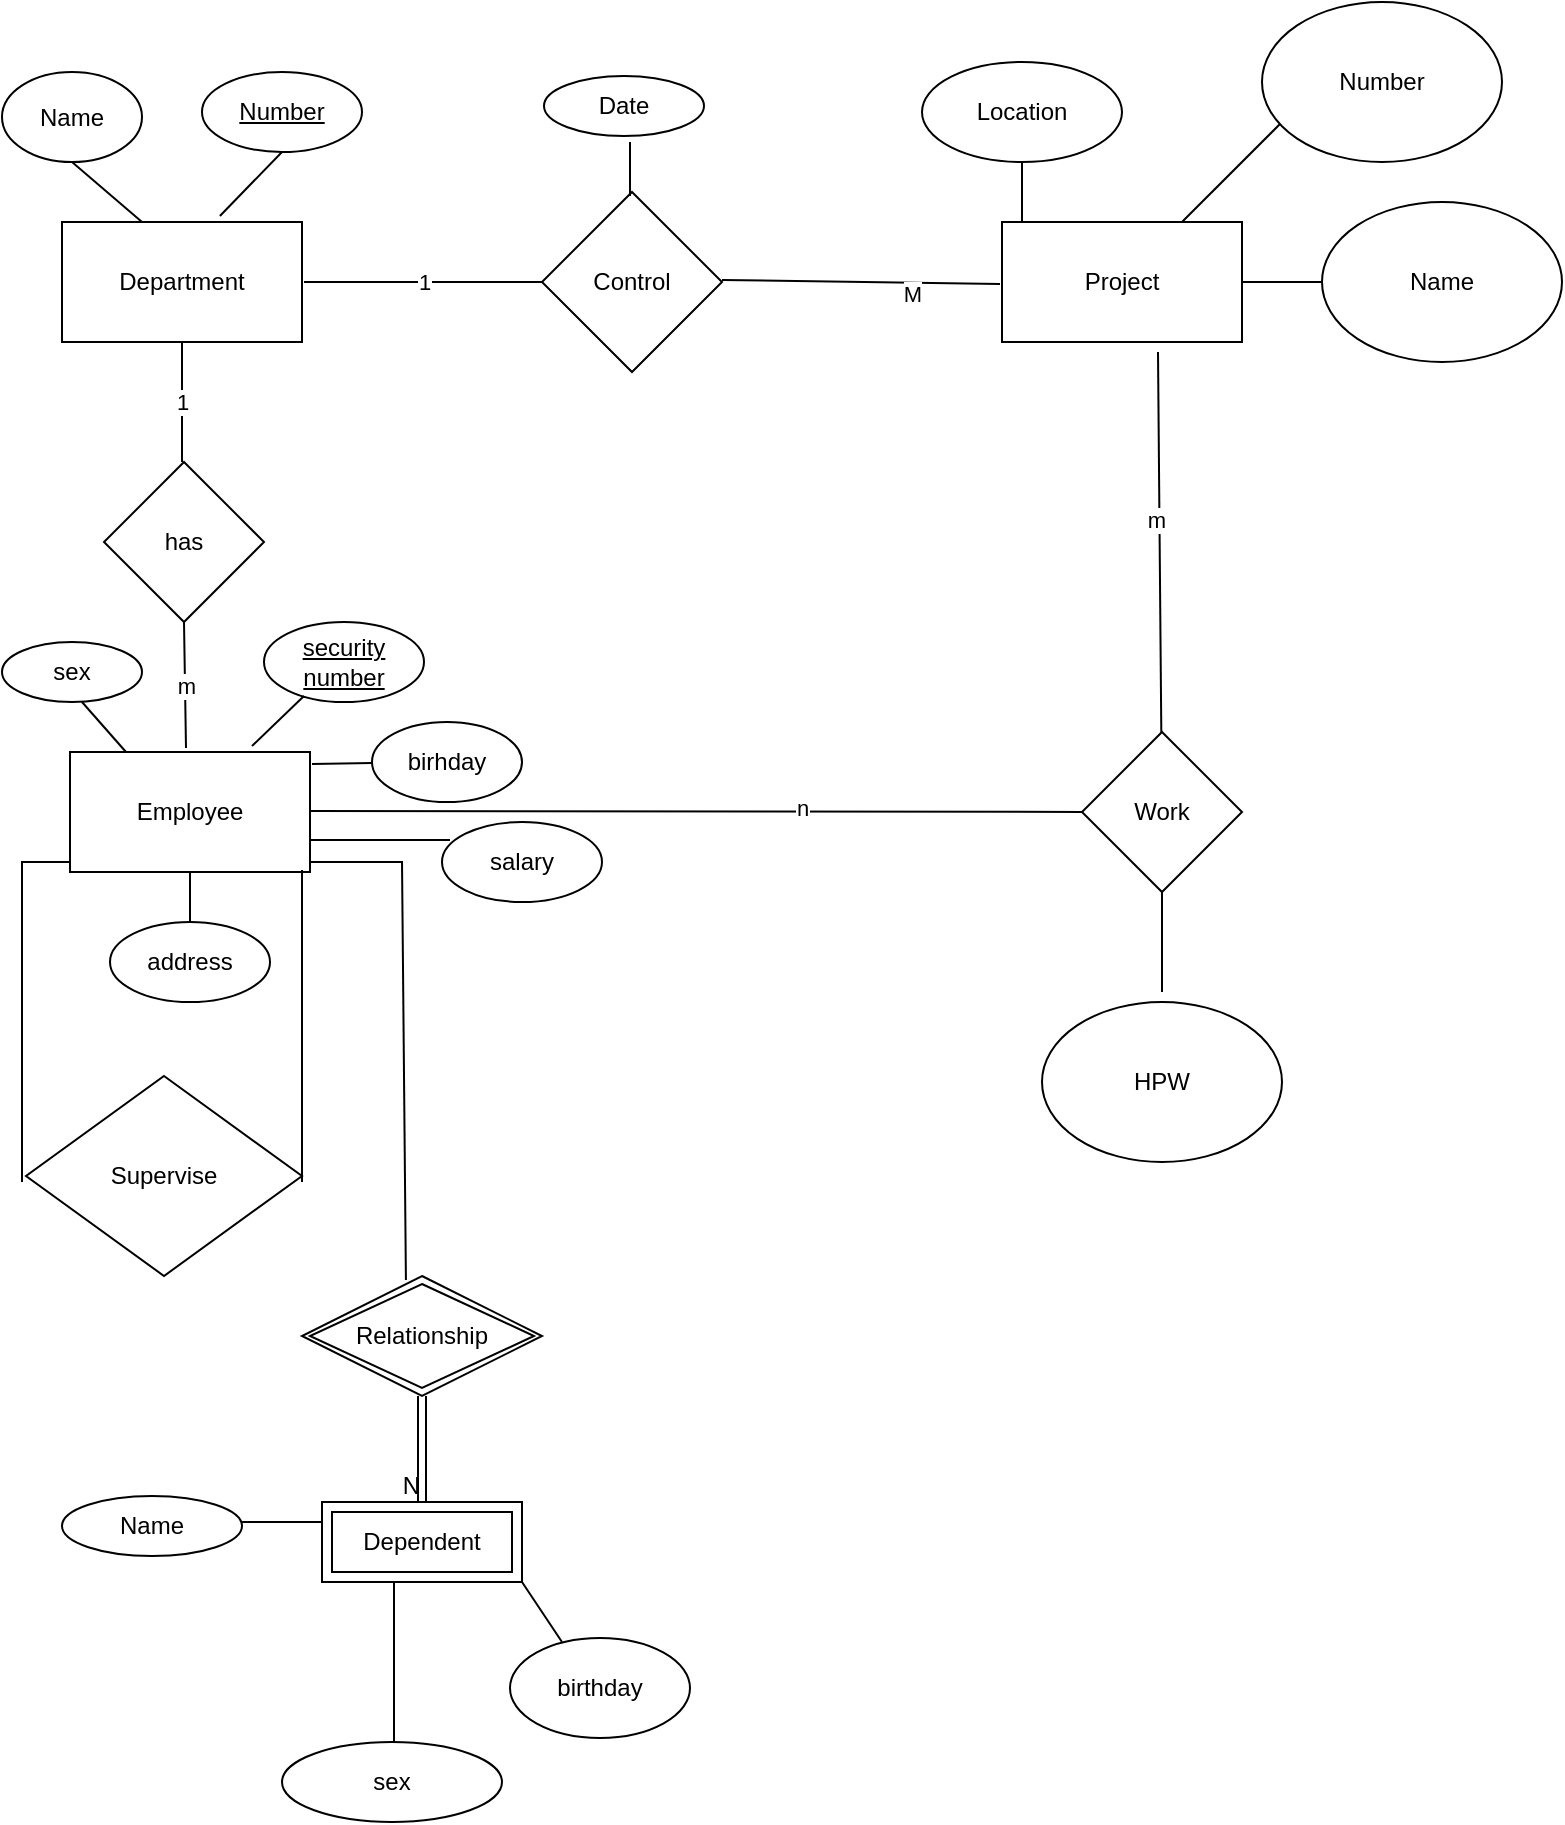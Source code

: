<mxfile version="21.3.8" type="device">
  <diagram name="Page-1" id="0PYsJl6DdAl777HCZxJt">
    <mxGraphModel dx="880" dy="1653" grid="1" gridSize="10" guides="1" tooltips="1" connect="1" arrows="1" fold="1" page="1" pageScale="1" pageWidth="827" pageHeight="1169" math="0" shadow="0">
      <root>
        <mxCell id="0" />
        <mxCell id="1" parent="0" />
        <mxCell id="viE9CjBm_MY9zqnty7Wo-1" value="Department" style="rounded=0;whiteSpace=wrap;html=1;" vertex="1" parent="1">
          <mxGeometry x="40" y="90" width="120" height="60" as="geometry" />
        </mxCell>
        <mxCell id="viE9CjBm_MY9zqnty7Wo-7" value="Control" style="rhombus;whiteSpace=wrap;html=1;" vertex="1" parent="1">
          <mxGeometry x="280" y="75" width="90" height="90" as="geometry" />
        </mxCell>
        <mxCell id="viE9CjBm_MY9zqnty7Wo-8" value="1" style="endArrow=none;html=1;rounded=0;" edge="1" parent="1" target="viE9CjBm_MY9zqnty7Wo-7">
          <mxGeometry width="50" height="50" relative="1" as="geometry">
            <mxPoint x="161" y="120" as="sourcePoint" />
            <mxPoint x="280" y="80" as="targetPoint" />
            <Array as="points">
              <mxPoint x="200" y="120" />
            </Array>
          </mxGeometry>
        </mxCell>
        <mxCell id="viE9CjBm_MY9zqnty7Wo-9" value="" style="endArrow=none;html=1;rounded=0;exitX=1.008;exitY=0.633;exitDx=0;exitDy=0;exitPerimeter=0;" edge="1" parent="1">
          <mxGeometry width="50" height="50" relative="1" as="geometry">
            <mxPoint x="370" y="119" as="sourcePoint" />
            <mxPoint x="509" y="121" as="targetPoint" />
          </mxGeometry>
        </mxCell>
        <mxCell id="viE9CjBm_MY9zqnty7Wo-10" value="M" style="edgeLabel;html=1;align=center;verticalAlign=middle;resizable=0;points=[];" vertex="1" connectable="0" parent="viE9CjBm_MY9zqnty7Wo-9">
          <mxGeometry x="0.368" y="-5" relative="1" as="geometry">
            <mxPoint as="offset" />
          </mxGeometry>
        </mxCell>
        <mxCell id="viE9CjBm_MY9zqnty7Wo-12" value="Project" style="rounded=0;whiteSpace=wrap;html=1;" vertex="1" parent="1">
          <mxGeometry x="510" y="90" width="120" height="60" as="geometry" />
        </mxCell>
        <mxCell id="viE9CjBm_MY9zqnty7Wo-17" value="Name" style="ellipse;whiteSpace=wrap;html=1;" vertex="1" parent="1">
          <mxGeometry x="10" y="15" width="70" height="45" as="geometry" />
        </mxCell>
        <mxCell id="viE9CjBm_MY9zqnty7Wo-18" value="&lt;u&gt;Number&lt;/u&gt;" style="ellipse;whiteSpace=wrap;html=1;" vertex="1" parent="1">
          <mxGeometry x="110" y="15" width="80" height="40" as="geometry" />
        </mxCell>
        <mxCell id="viE9CjBm_MY9zqnty7Wo-19" value="" style="endArrow=none;html=1;rounded=0;exitX=0.658;exitY=-0.05;exitDx=0;exitDy=0;exitPerimeter=0;entryX=0.5;entryY=1;entryDx=0;entryDy=0;" edge="1" parent="1" source="viE9CjBm_MY9zqnty7Wo-1" target="viE9CjBm_MY9zqnty7Wo-18">
          <mxGeometry width="50" height="50" relative="1" as="geometry">
            <mxPoint x="120" y="100" as="sourcePoint" />
            <mxPoint x="140" y="60" as="targetPoint" />
          </mxGeometry>
        </mxCell>
        <mxCell id="viE9CjBm_MY9zqnty7Wo-21" value="" style="endArrow=none;html=1;rounded=0;entryX=0.5;entryY=1;entryDx=0;entryDy=0;" edge="1" parent="1" target="viE9CjBm_MY9zqnty7Wo-17">
          <mxGeometry width="50" height="50" relative="1" as="geometry">
            <mxPoint x="80" y="90" as="sourcePoint" />
            <mxPoint x="50" y="70" as="targetPoint" />
          </mxGeometry>
        </mxCell>
        <mxCell id="viE9CjBm_MY9zqnty7Wo-22" value="" style="endArrow=none;html=1;rounded=0;" edge="1" parent="1">
          <mxGeometry width="50" height="50" relative="1" as="geometry">
            <mxPoint x="324" y="77" as="sourcePoint" />
            <mxPoint x="324" y="50" as="targetPoint" />
          </mxGeometry>
        </mxCell>
        <mxCell id="viE9CjBm_MY9zqnty7Wo-23" value="Date" style="ellipse;whiteSpace=wrap;html=1;" vertex="1" parent="1">
          <mxGeometry x="281" y="17" width="80" height="30" as="geometry" />
        </mxCell>
        <mxCell id="viE9CjBm_MY9zqnty7Wo-24" value="1" style="endArrow=none;html=1;rounded=0;entryX=0.5;entryY=1;entryDx=0;entryDy=0;" edge="1" parent="1" target="viE9CjBm_MY9zqnty7Wo-1">
          <mxGeometry width="50" height="50" relative="1" as="geometry">
            <mxPoint x="100" y="210" as="sourcePoint" />
            <mxPoint x="150" y="160" as="targetPoint" />
          </mxGeometry>
        </mxCell>
        <mxCell id="viE9CjBm_MY9zqnty7Wo-26" value="has" style="rhombus;whiteSpace=wrap;html=1;" vertex="1" parent="1">
          <mxGeometry x="61" y="210" width="80" height="80" as="geometry" />
        </mxCell>
        <mxCell id="viE9CjBm_MY9zqnty7Wo-27" value="m" style="endArrow=none;html=1;rounded=0;entryX=0.5;entryY=1;entryDx=0;entryDy=0;" edge="1" parent="1" target="viE9CjBm_MY9zqnty7Wo-26">
          <mxGeometry width="50" height="50" relative="1" as="geometry">
            <mxPoint x="102" y="353" as="sourcePoint" />
            <mxPoint x="152" y="303" as="targetPoint" />
          </mxGeometry>
        </mxCell>
        <mxCell id="viE9CjBm_MY9zqnty7Wo-28" value="Employee" style="rounded=0;whiteSpace=wrap;html=1;" vertex="1" parent="1">
          <mxGeometry x="44" y="355" width="120" height="60" as="geometry" />
        </mxCell>
        <mxCell id="viE9CjBm_MY9zqnty7Wo-29" value="&lt;u&gt;security number&lt;/u&gt;" style="ellipse;whiteSpace=wrap;html=1;" vertex="1" parent="1">
          <mxGeometry x="141" y="290" width="80" height="40" as="geometry" />
        </mxCell>
        <mxCell id="viE9CjBm_MY9zqnty7Wo-32" value="" style="endArrow=none;html=1;rounded=0;entryX=0.25;entryY=0.925;entryDx=0;entryDy=0;entryPerimeter=0;" edge="1" parent="1" target="viE9CjBm_MY9zqnty7Wo-29">
          <mxGeometry width="50" height="50" relative="1" as="geometry">
            <mxPoint x="135" y="352" as="sourcePoint" />
            <mxPoint x="180" y="302" as="targetPoint" />
          </mxGeometry>
        </mxCell>
        <mxCell id="viE9CjBm_MY9zqnty7Wo-33" value="sex" style="ellipse;whiteSpace=wrap;html=1;" vertex="1" parent="1">
          <mxGeometry x="10" y="300" width="70" height="30" as="geometry" />
        </mxCell>
        <mxCell id="viE9CjBm_MY9zqnty7Wo-34" value="" style="endArrow=none;html=1;rounded=0;" edge="1" parent="1">
          <mxGeometry width="50" height="50" relative="1" as="geometry">
            <mxPoint x="72" y="355" as="sourcePoint" />
            <mxPoint x="50" y="330" as="targetPoint" />
          </mxGeometry>
        </mxCell>
        <mxCell id="viE9CjBm_MY9zqnty7Wo-35" value="" style="endArrow=none;html=1;rounded=0;" edge="1" parent="1">
          <mxGeometry width="50" height="50" relative="1" as="geometry">
            <mxPoint x="164" y="399" as="sourcePoint" />
            <mxPoint x="234" y="399" as="targetPoint" />
          </mxGeometry>
        </mxCell>
        <mxCell id="viE9CjBm_MY9zqnty7Wo-36" value="" style="endArrow=none;html=1;rounded=0;" edge="1" parent="1" target="viE9CjBm_MY9zqnty7Wo-37">
          <mxGeometry width="50" height="50" relative="1" as="geometry">
            <mxPoint x="165" y="361" as="sourcePoint" />
            <mxPoint x="215" y="361" as="targetPoint" />
          </mxGeometry>
        </mxCell>
        <mxCell id="viE9CjBm_MY9zqnty7Wo-37" value="birhday" style="ellipse;whiteSpace=wrap;html=1;" vertex="1" parent="1">
          <mxGeometry x="195" y="340" width="75" height="40" as="geometry" />
        </mxCell>
        <mxCell id="viE9CjBm_MY9zqnty7Wo-38" value="salary" style="ellipse;whiteSpace=wrap;html=1;" vertex="1" parent="1">
          <mxGeometry x="230" y="390" width="80" height="40" as="geometry" />
        </mxCell>
        <mxCell id="viE9CjBm_MY9zqnty7Wo-42" value="" style="endArrow=none;html=1;rounded=0;exitX=0.5;exitY=1;exitDx=0;exitDy=0;" edge="1" parent="1" source="viE9CjBm_MY9zqnty7Wo-28">
          <mxGeometry width="50" height="50" relative="1" as="geometry">
            <mxPoint x="100" y="430" as="sourcePoint" />
            <mxPoint x="104" y="440" as="targetPoint" />
          </mxGeometry>
        </mxCell>
        <mxCell id="viE9CjBm_MY9zqnty7Wo-43" value="address" style="ellipse;whiteSpace=wrap;html=1;" vertex="1" parent="1">
          <mxGeometry x="64" y="440" width="80" height="40" as="geometry" />
        </mxCell>
        <mxCell id="viE9CjBm_MY9zqnty7Wo-46" value="" style="endArrow=none;html=1;rounded=0;" edge="1" parent="1">
          <mxGeometry width="50" height="50" relative="1" as="geometry">
            <mxPoint x="20" y="570" as="sourcePoint" />
            <mxPoint x="44" y="410" as="targetPoint" />
            <Array as="points">
              <mxPoint x="20" y="410" />
            </Array>
          </mxGeometry>
        </mxCell>
        <mxCell id="viE9CjBm_MY9zqnty7Wo-49" value="" style="endArrow=none;html=1;rounded=0;" edge="1" parent="1">
          <mxGeometry width="50" height="50" relative="1" as="geometry">
            <mxPoint x="160" y="570" as="sourcePoint" />
            <mxPoint x="160" y="414" as="targetPoint" />
          </mxGeometry>
        </mxCell>
        <mxCell id="viE9CjBm_MY9zqnty7Wo-50" value="Supervise" style="rhombus;whiteSpace=wrap;html=1;" vertex="1" parent="1">
          <mxGeometry x="22" y="517" width="138" height="100" as="geometry" />
        </mxCell>
        <mxCell id="viE9CjBm_MY9zqnty7Wo-51" value="" style="endArrow=none;html=1;rounded=0;" edge="1" parent="1" target="viE9CjBm_MY9zqnty7Wo-52">
          <mxGeometry width="50" height="50" relative="1" as="geometry">
            <mxPoint x="164" y="384.5" as="sourcePoint" />
            <mxPoint x="520" y="380" as="targetPoint" />
          </mxGeometry>
        </mxCell>
        <mxCell id="viE9CjBm_MY9zqnty7Wo-53" value="n" style="edgeLabel;html=1;align=center;verticalAlign=middle;resizable=0;points=[];" vertex="1" connectable="0" parent="viE9CjBm_MY9zqnty7Wo-51">
          <mxGeometry x="0.274" y="2" relative="1" as="geometry">
            <mxPoint as="offset" />
          </mxGeometry>
        </mxCell>
        <mxCell id="viE9CjBm_MY9zqnty7Wo-52" value="Work" style="rhombus;whiteSpace=wrap;html=1;" vertex="1" parent="1">
          <mxGeometry x="550" y="345" width="80" height="80" as="geometry" />
        </mxCell>
        <mxCell id="viE9CjBm_MY9zqnty7Wo-54" value="" style="endArrow=none;html=1;rounded=0;entryX=0.65;entryY=1.083;entryDx=0;entryDy=0;entryPerimeter=0;" edge="1" parent="1" source="viE9CjBm_MY9zqnty7Wo-52" target="viE9CjBm_MY9zqnty7Wo-12">
          <mxGeometry width="50" height="50" relative="1" as="geometry">
            <mxPoint x="540" y="345" as="sourcePoint" />
            <mxPoint x="590" y="160" as="targetPoint" />
            <Array as="points" />
          </mxGeometry>
        </mxCell>
        <mxCell id="viE9CjBm_MY9zqnty7Wo-55" value="m" style="edgeLabel;html=1;align=center;verticalAlign=middle;resizable=0;points=[];" vertex="1" connectable="0" parent="viE9CjBm_MY9zqnty7Wo-54">
          <mxGeometry x="0.117" y="2" relative="1" as="geometry">
            <mxPoint as="offset" />
          </mxGeometry>
        </mxCell>
        <mxCell id="viE9CjBm_MY9zqnty7Wo-56" value="" style="endArrow=none;html=1;rounded=0;" edge="1" parent="1">
          <mxGeometry width="50" height="50" relative="1" as="geometry">
            <mxPoint x="164" y="410" as="sourcePoint" />
            <mxPoint x="210" y="410" as="targetPoint" />
          </mxGeometry>
        </mxCell>
        <mxCell id="viE9CjBm_MY9zqnty7Wo-58" value="Relationship" style="shape=rhombus;double=1;perimeter=rhombusPerimeter;whiteSpace=wrap;html=1;align=center;" vertex="1" parent="1">
          <mxGeometry x="160" y="617" width="120" height="60" as="geometry" />
        </mxCell>
        <mxCell id="viE9CjBm_MY9zqnty7Wo-60" value="" style="endArrow=none;html=1;rounded=0;entryX=0.433;entryY=0.033;entryDx=0;entryDy=0;entryPerimeter=0;" edge="1" parent="1" target="viE9CjBm_MY9zqnty7Wo-58">
          <mxGeometry relative="1" as="geometry">
            <mxPoint x="210" y="409.5" as="sourcePoint" />
            <mxPoint x="200" y="610" as="targetPoint" />
          </mxGeometry>
        </mxCell>
        <mxCell id="viE9CjBm_MY9zqnty7Wo-63" value="" style="shape=link;html=1;rounded=0;" edge="1" parent="1" target="viE9CjBm_MY9zqnty7Wo-65">
          <mxGeometry relative="1" as="geometry">
            <mxPoint x="220" y="677" as="sourcePoint" />
            <mxPoint x="220" y="750" as="targetPoint" />
          </mxGeometry>
        </mxCell>
        <mxCell id="viE9CjBm_MY9zqnty7Wo-64" value="N" style="resizable=0;html=1;whiteSpace=wrap;align=right;verticalAlign=bottom;" connectable="0" vertex="1" parent="viE9CjBm_MY9zqnty7Wo-63">
          <mxGeometry x="1" relative="1" as="geometry" />
        </mxCell>
        <mxCell id="viE9CjBm_MY9zqnty7Wo-65" value="Dependent" style="shape=ext;margin=3;double=1;whiteSpace=wrap;html=1;align=center;" vertex="1" parent="1">
          <mxGeometry x="170" y="730" width="100" height="40" as="geometry" />
        </mxCell>
        <mxCell id="viE9CjBm_MY9zqnty7Wo-66" value="" style="endArrow=none;html=1;rounded=0;" edge="1" parent="1">
          <mxGeometry width="50" height="50" relative="1" as="geometry">
            <mxPoint x="130" y="740" as="sourcePoint" />
            <mxPoint x="170" y="740" as="targetPoint" />
          </mxGeometry>
        </mxCell>
        <mxCell id="viE9CjBm_MY9zqnty7Wo-67" value="Name" style="ellipse;whiteSpace=wrap;html=1;" vertex="1" parent="1">
          <mxGeometry x="40" y="727" width="90" height="30" as="geometry" />
        </mxCell>
        <mxCell id="viE9CjBm_MY9zqnty7Wo-68" value="" style="endArrow=none;html=1;rounded=0;" edge="1" parent="1">
          <mxGeometry width="50" height="50" relative="1" as="geometry">
            <mxPoint x="206" y="850" as="sourcePoint" />
            <mxPoint x="206" y="770" as="targetPoint" />
          </mxGeometry>
        </mxCell>
        <mxCell id="viE9CjBm_MY9zqnty7Wo-70" value="sex" style="ellipse;whiteSpace=wrap;html=1;" vertex="1" parent="1">
          <mxGeometry x="150" y="850" width="110" height="40" as="geometry" />
        </mxCell>
        <mxCell id="viE9CjBm_MY9zqnty7Wo-73" value="" style="endArrow=none;html=1;rounded=0;" edge="1" parent="1">
          <mxGeometry width="50" height="50" relative="1" as="geometry">
            <mxPoint x="290" y="800" as="sourcePoint" />
            <mxPoint x="270" y="770" as="targetPoint" />
          </mxGeometry>
        </mxCell>
        <mxCell id="viE9CjBm_MY9zqnty7Wo-74" value="birthday" style="ellipse;whiteSpace=wrap;html=1;" vertex="1" parent="1">
          <mxGeometry x="264" y="798" width="90" height="50" as="geometry" />
        </mxCell>
        <mxCell id="viE9CjBm_MY9zqnty7Wo-75" value="" style="endArrow=none;html=1;rounded=0;" edge="1" parent="1">
          <mxGeometry width="50" height="50" relative="1" as="geometry">
            <mxPoint x="590" y="475" as="sourcePoint" />
            <mxPoint x="590" y="425" as="targetPoint" />
          </mxGeometry>
        </mxCell>
        <mxCell id="viE9CjBm_MY9zqnty7Wo-76" value="HPW" style="ellipse;whiteSpace=wrap;html=1;" vertex="1" parent="1">
          <mxGeometry x="530" y="480" width="120" height="80" as="geometry" />
        </mxCell>
        <mxCell id="viE9CjBm_MY9zqnty7Wo-77" value="" style="endArrow=none;html=1;rounded=0;" edge="1" parent="1">
          <mxGeometry width="50" height="50" relative="1" as="geometry">
            <mxPoint x="520" y="90" as="sourcePoint" />
            <mxPoint x="520" y="60" as="targetPoint" />
          </mxGeometry>
        </mxCell>
        <mxCell id="viE9CjBm_MY9zqnty7Wo-78" value="Location" style="ellipse;whiteSpace=wrap;html=1;" vertex="1" parent="1">
          <mxGeometry x="470" y="10" width="100" height="50" as="geometry" />
        </mxCell>
        <mxCell id="viE9CjBm_MY9zqnty7Wo-79" value="" style="endArrow=none;html=1;rounded=0;" edge="1" parent="1">
          <mxGeometry width="50" height="50" relative="1" as="geometry">
            <mxPoint x="600" y="90" as="sourcePoint" />
            <mxPoint x="650" y="40" as="targetPoint" />
          </mxGeometry>
        </mxCell>
        <mxCell id="viE9CjBm_MY9zqnty7Wo-80" value="Number" style="ellipse;whiteSpace=wrap;html=1;" vertex="1" parent="1">
          <mxGeometry x="640" y="-20" width="120" height="80" as="geometry" />
        </mxCell>
        <mxCell id="viE9CjBm_MY9zqnty7Wo-81" value="" style="endArrow=none;html=1;rounded=0;" edge="1" parent="1">
          <mxGeometry width="50" height="50" relative="1" as="geometry">
            <mxPoint x="630" y="120" as="sourcePoint" />
            <mxPoint x="670" y="120" as="targetPoint" />
          </mxGeometry>
        </mxCell>
        <mxCell id="viE9CjBm_MY9zqnty7Wo-82" value="Name" style="ellipse;whiteSpace=wrap;html=1;" vertex="1" parent="1">
          <mxGeometry x="670" y="80" width="120" height="80" as="geometry" />
        </mxCell>
      </root>
    </mxGraphModel>
  </diagram>
</mxfile>
